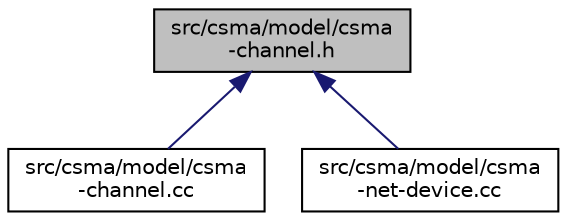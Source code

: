 digraph "src/csma/model/csma-channel.h"
{
 // LATEX_PDF_SIZE
  edge [fontname="Helvetica",fontsize="10",labelfontname="Helvetica",labelfontsize="10"];
  node [fontname="Helvetica",fontsize="10",shape=record];
  Node1 [label="src/csma/model/csma\l-channel.h",height=0.2,width=0.4,color="black", fillcolor="grey75", style="filled", fontcolor="black",tooltip=" "];
  Node1 -> Node2 [dir="back",color="midnightblue",fontsize="10",style="solid",fontname="Helvetica"];
  Node2 [label="src/csma/model/csma\l-channel.cc",height=0.2,width=0.4,color="black", fillcolor="white", style="filled",URL="$csma-channel_8cc.html",tooltip=" "];
  Node1 -> Node3 [dir="back",color="midnightblue",fontsize="10",style="solid",fontname="Helvetica"];
  Node3 [label="src/csma/model/csma\l-net-device.cc",height=0.2,width=0.4,color="black", fillcolor="white", style="filled",URL="$csma-net-device_8cc.html",tooltip=" "];
}
